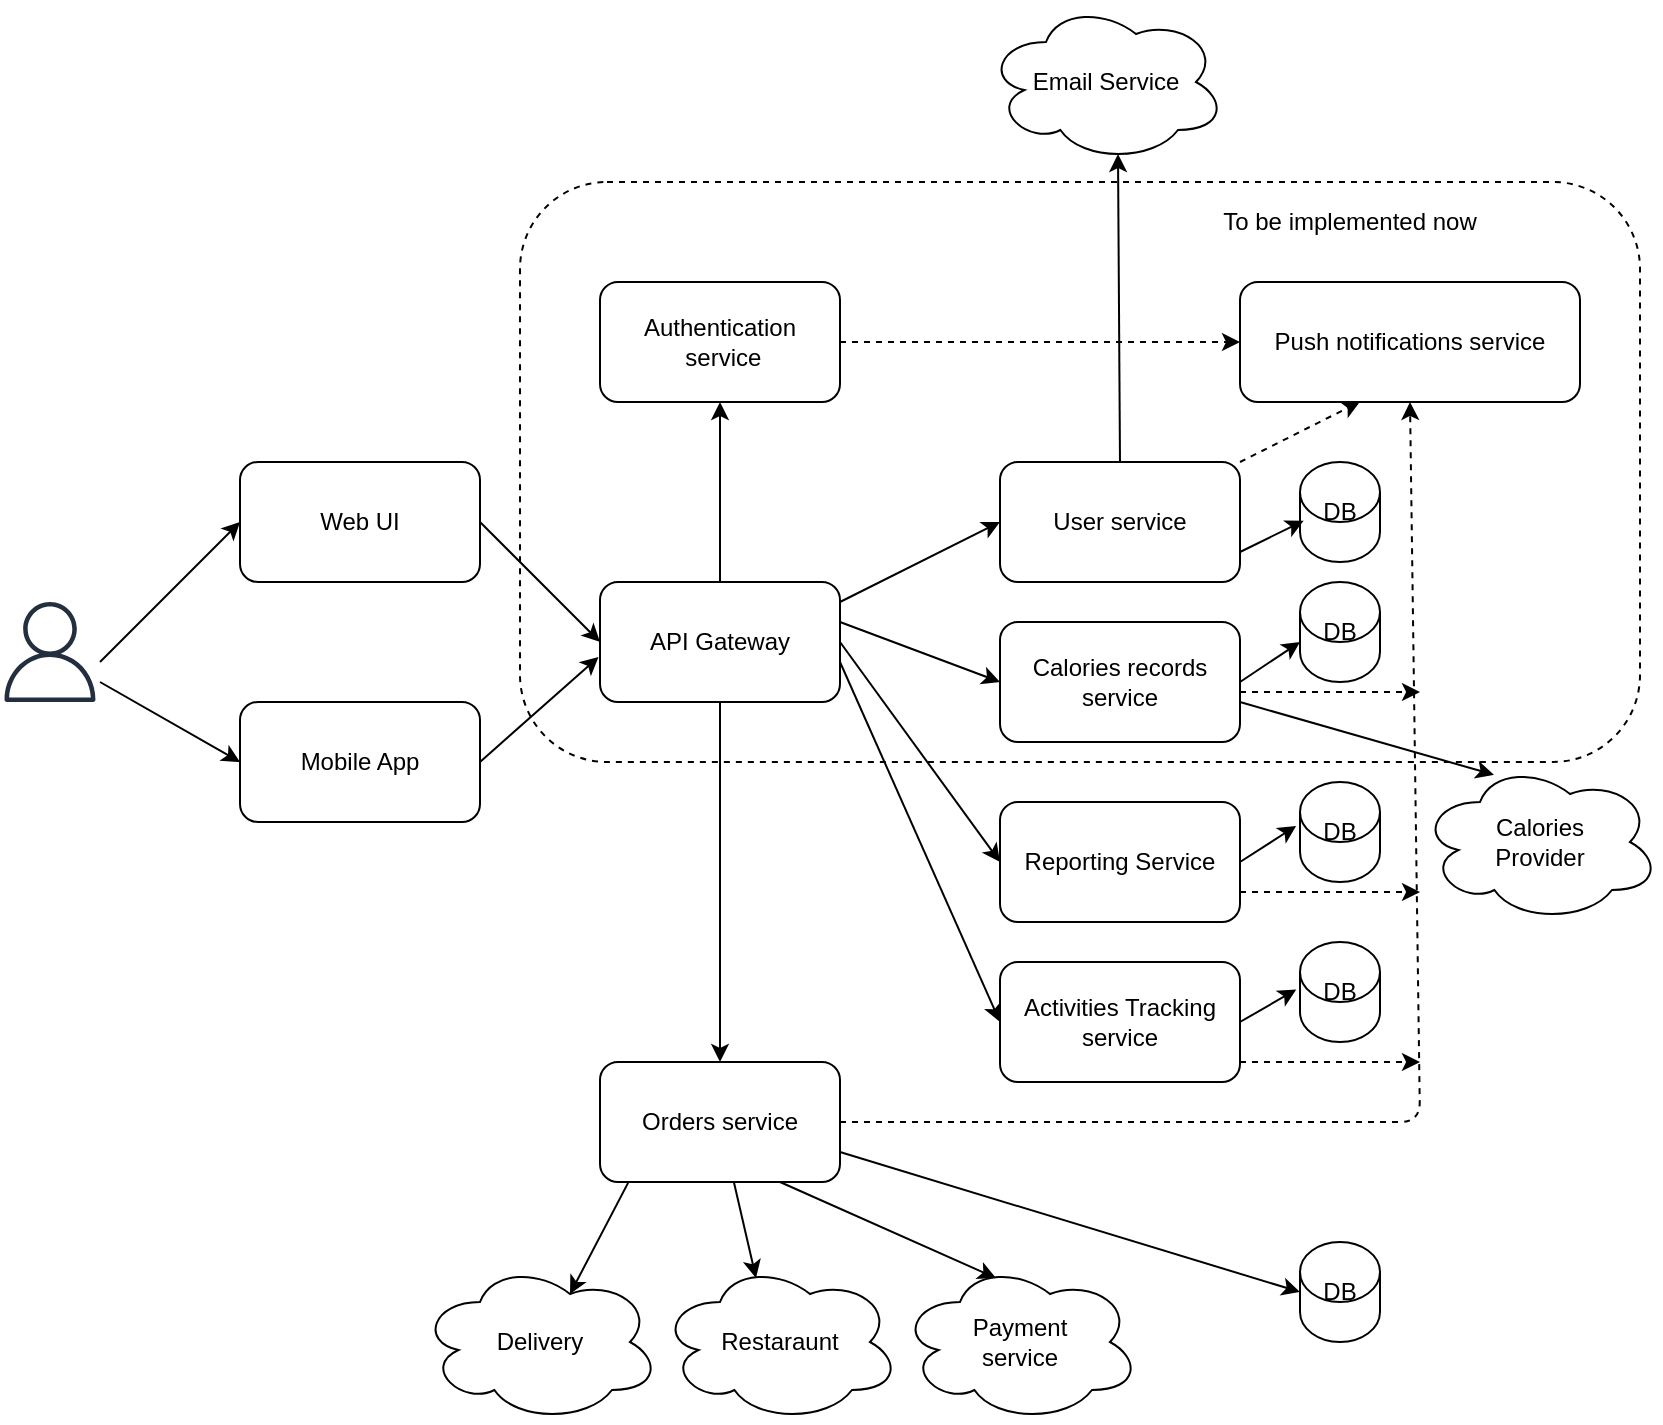 <mxfile version="13.6.0" type="device"><diagram id="VBsnZQDbkcOXuNp-LlpI" name="Page-1"><mxGraphModel dx="1399" dy="716" grid="1" gridSize="10" guides="1" tooltips="1" connect="1" arrows="1" fold="1" page="1" pageScale="1" pageWidth="850" pageHeight="1100" math="0" shadow="0"><root><mxCell id="0"/><mxCell id="1" parent="0"/><mxCell id="WYwqq8RkUjQY7YHP9nIt-11" value="" style="rounded=1;whiteSpace=wrap;html=1;fillColor=none;dashed=1;glass=0;" parent="1" vertex="1"><mxGeometry x="280" y="110" width="560" height="290" as="geometry"/></mxCell><mxCell id="WYwqq8RkUjQY7YHP9nIt-2" value="" style="outlineConnect=0;fontColor=#232F3E;gradientColor=none;fillColor=#232F3E;strokeColor=none;dashed=0;verticalLabelPosition=bottom;verticalAlign=top;align=center;html=1;fontSize=12;fontStyle=0;aspect=fixed;pointerEvents=1;shape=mxgraph.aws4.user;" parent="1" vertex="1"><mxGeometry x="20" y="320" width="50" height="50" as="geometry"/></mxCell><mxCell id="WYwqq8RkUjQY7YHP9nIt-3" value="Web UI" style="rounded=1;whiteSpace=wrap;html=1;" parent="1" vertex="1"><mxGeometry x="140" y="250" width="120" height="60" as="geometry"/></mxCell><mxCell id="WYwqq8RkUjQY7YHP9nIt-1" value="Mobile App" style="rounded=1;whiteSpace=wrap;html=1;" parent="1" vertex="1"><mxGeometry x="140" y="370" width="120" height="60" as="geometry"/></mxCell><mxCell id="WYwqq8RkUjQY7YHP9nIt-4" value="API Gateway" style="rounded=1;whiteSpace=wrap;html=1;" parent="1" vertex="1"><mxGeometry x="320" y="310" width="120" height="60" as="geometry"/></mxCell><mxCell id="WYwqq8RkUjQY7YHP9nIt-5" value="Reporting Service" style="rounded=1;whiteSpace=wrap;html=1;" parent="1" vertex="1"><mxGeometry x="520" y="420" width="120" height="60" as="geometry"/></mxCell><mxCell id="WYwqq8RkUjQY7YHP9nIt-6" value="Calories records service" style="rounded=1;whiteSpace=wrap;html=1;" parent="1" vertex="1"><mxGeometry x="520" y="330" width="120" height="60" as="geometry"/></mxCell><mxCell id="WYwqq8RkUjQY7YHP9nIt-7" value="User service" style="rounded=1;whiteSpace=wrap;html=1;" parent="1" vertex="1"><mxGeometry x="520" y="250" width="120" height="60" as="geometry"/></mxCell><mxCell id="WYwqq8RkUjQY7YHP9nIt-8" value="Authentication&lt;br&gt;&amp;nbsp;service" style="rounded=1;whiteSpace=wrap;html=1;" parent="1" vertex="1"><mxGeometry x="320" y="160" width="120" height="60" as="geometry"/></mxCell><mxCell id="WYwqq8RkUjQY7YHP9nIt-9" value="Activities Tracking service" style="rounded=1;whiteSpace=wrap;html=1;" parent="1" vertex="1"><mxGeometry x="520" y="500" width="120" height="60" as="geometry"/></mxCell><mxCell id="WYwqq8RkUjQY7YHP9nIt-10" value="Orders service" style="rounded=1;whiteSpace=wrap;html=1;" parent="1" vertex="1"><mxGeometry x="320" y="550" width="120" height="60" as="geometry"/></mxCell><mxCell id="WYwqq8RkUjQY7YHP9nIt-12" value="To be implemented now" style="text;html=1;strokeColor=none;fillColor=none;align=center;verticalAlign=middle;whiteSpace=wrap;rounded=0;dashed=1;" parent="1" vertex="1"><mxGeometry x="610" y="120" width="170" height="20" as="geometry"/></mxCell><mxCell id="WYwqq8RkUjQY7YHP9nIt-13" value="DB" style="shape=cylinder2;whiteSpace=wrap;html=1;boundedLbl=1;backgroundOutline=1;size=15;fillColor=none;" parent="1" vertex="1"><mxGeometry x="670" y="250" width="40" height="50" as="geometry"/></mxCell><mxCell id="WYwqq8RkUjQY7YHP9nIt-16" value="" style="endArrow=classic;html=1;entryX=0;entryY=0.5;entryDx=0;entryDy=0;" parent="1" target="WYwqq8RkUjQY7YHP9nIt-3" edge="1"><mxGeometry width="50" height="50" relative="1" as="geometry"><mxPoint x="70" y="350" as="sourcePoint"/><mxPoint x="110" y="300" as="targetPoint"/></mxGeometry></mxCell><mxCell id="WYwqq8RkUjQY7YHP9nIt-17" value="" style="endArrow=classic;html=1;entryX=0;entryY=0.5;entryDx=0;entryDy=0;" parent="1" target="WYwqq8RkUjQY7YHP9nIt-1" edge="1"><mxGeometry width="50" height="50" relative="1" as="geometry"><mxPoint x="70" y="360" as="sourcePoint"/><mxPoint x="120" y="310" as="targetPoint"/></mxGeometry></mxCell><mxCell id="WYwqq8RkUjQY7YHP9nIt-20" value="" style="endArrow=classic;html=1;entryX=0;entryY=0.5;entryDx=0;entryDy=0;" parent="1" target="WYwqq8RkUjQY7YHP9nIt-4" edge="1"><mxGeometry width="50" height="50" relative="1" as="geometry"><mxPoint x="260" y="280" as="sourcePoint"/><mxPoint x="310" y="230" as="targetPoint"/></mxGeometry></mxCell><mxCell id="WYwqq8RkUjQY7YHP9nIt-21" value="" style="endArrow=classic;html=1;entryX=-0.006;entryY=0.625;entryDx=0;entryDy=0;entryPerimeter=0;" parent="1" target="WYwqq8RkUjQY7YHP9nIt-4" edge="1"><mxGeometry width="50" height="50" relative="1" as="geometry"><mxPoint x="260" y="400" as="sourcePoint"/><mxPoint x="310" y="350" as="targetPoint"/></mxGeometry></mxCell><mxCell id="WYwqq8RkUjQY7YHP9nIt-23" value="" style="endArrow=classic;html=1;entryX=0.5;entryY=1;entryDx=0;entryDy=0;" parent="1" target="WYwqq8RkUjQY7YHP9nIt-8" edge="1"><mxGeometry width="50" height="50" relative="1" as="geometry"><mxPoint x="380" y="310" as="sourcePoint"/><mxPoint x="430" y="260" as="targetPoint"/></mxGeometry></mxCell><mxCell id="WYwqq8RkUjQY7YHP9nIt-24" value="" style="endArrow=classic;html=1;entryX=0;entryY=0.5;entryDx=0;entryDy=0;" parent="1" target="WYwqq8RkUjQY7YHP9nIt-7" edge="1"><mxGeometry width="50" height="50" relative="1" as="geometry"><mxPoint x="440" y="320" as="sourcePoint"/><mxPoint x="490" y="270" as="targetPoint"/></mxGeometry></mxCell><mxCell id="WYwqq8RkUjQY7YHP9nIt-25" value="" style="endArrow=classic;html=1;entryX=0.5;entryY=0;entryDx=0;entryDy=0;exitX=0.5;exitY=1;exitDx=0;exitDy=0;" parent="1" source="WYwqq8RkUjQY7YHP9nIt-4" target="WYwqq8RkUjQY7YHP9nIt-10" edge="1"><mxGeometry width="50" height="50" relative="1" as="geometry"><mxPoint x="440" y="370" as="sourcePoint"/><mxPoint x="490" y="320" as="targetPoint"/></mxGeometry></mxCell><mxCell id="WYwqq8RkUjQY7YHP9nIt-26" value="" style="endArrow=classic;html=1;entryX=0;entryY=0.5;entryDx=0;entryDy=0;" parent="1" target="WYwqq8RkUjQY7YHP9nIt-9" edge="1"><mxGeometry width="50" height="50" relative="1" as="geometry"><mxPoint x="440" y="350" as="sourcePoint"/><mxPoint x="490" y="300" as="targetPoint"/></mxGeometry></mxCell><mxCell id="WYwqq8RkUjQY7YHP9nIt-27" value="" style="endArrow=classic;html=1;entryX=0;entryY=0.5;entryDx=0;entryDy=0;" parent="1" target="WYwqq8RkUjQY7YHP9nIt-6" edge="1"><mxGeometry width="50" height="50" relative="1" as="geometry"><mxPoint x="440" y="330" as="sourcePoint"/><mxPoint x="490" y="280" as="targetPoint"/></mxGeometry></mxCell><mxCell id="WYwqq8RkUjQY7YHP9nIt-28" value="" style="endArrow=classic;html=1;entryX=0;entryY=0.5;entryDx=0;entryDy=0;" parent="1" target="WYwqq8RkUjQY7YHP9nIt-5" edge="1"><mxGeometry width="50" height="50" relative="1" as="geometry"><mxPoint x="440" y="340" as="sourcePoint"/><mxPoint x="490" y="290" as="targetPoint"/></mxGeometry></mxCell><mxCell id="WYwqq8RkUjQY7YHP9nIt-29" value="" style="endArrow=classic;html=1;entryX=0.046;entryY=0.587;entryDx=0;entryDy=0;entryPerimeter=0;exitX=1;exitY=0.75;exitDx=0;exitDy=0;" parent="1" target="WYwqq8RkUjQY7YHP9nIt-13" edge="1" source="WYwqq8RkUjQY7YHP9nIt-7"><mxGeometry width="50" height="50" relative="1" as="geometry"><mxPoint x="640" y="280" as="sourcePoint"/><mxPoint x="690" y="230" as="targetPoint"/></mxGeometry></mxCell><mxCell id="WYwqq8RkUjQY7YHP9nIt-30" value="" style="endArrow=classic;html=1;entryX=0;entryY=0.6;entryDx=0;entryDy=0;entryPerimeter=0;exitX=1;exitY=0.5;exitDx=0;exitDy=0;" parent="1" target="WYwqq8RkUjQY7YHP9nIt-43" edge="1" source="WYwqq8RkUjQY7YHP9nIt-6"><mxGeometry width="50" height="50" relative="1" as="geometry"><mxPoint x="640" y="360" as="sourcePoint"/><mxPoint x="720" y="260" as="targetPoint"/></mxGeometry></mxCell><mxCell id="WYwqq8RkUjQY7YHP9nIt-31" value="" style="endArrow=classic;html=1;entryX=0.55;entryY=0.95;entryDx=0;entryDy=0;entryPerimeter=0;" parent="1" target="WYwqq8RkUjQY7YHP9nIt-38" edge="1"><mxGeometry width="50" height="50" relative="1" as="geometry"><mxPoint x="580" y="250" as="sourcePoint"/><mxPoint x="397.391" y="50" as="targetPoint"/></mxGeometry></mxCell><mxCell id="WYwqq8RkUjQY7YHP9nIt-34" value="Calories&lt;br&gt;Provider" style="ellipse;shape=cloud;whiteSpace=wrap;html=1;glass=0;fillColor=#ffffff;" parent="1" vertex="1"><mxGeometry x="730" y="400" width="120" height="80" as="geometry"/></mxCell><mxCell id="WYwqq8RkUjQY7YHP9nIt-37" value="" style="endArrow=classic;html=1;entryX=0.308;entryY=0.08;entryDx=0;entryDy=0;entryPerimeter=0;" parent="1" target="WYwqq8RkUjQY7YHP9nIt-34" edge="1"><mxGeometry width="50" height="50" relative="1" as="geometry"><mxPoint x="640" y="370" as="sourcePoint"/><mxPoint x="690" y="320" as="targetPoint"/></mxGeometry></mxCell><mxCell id="WYwqq8RkUjQY7YHP9nIt-38" value="Email Service" style="ellipse;shape=cloud;whiteSpace=wrap;html=1;glass=0;fillColor=#ffffff;" parent="1" vertex="1"><mxGeometry x="513" y="20" width="120" height="80" as="geometry"/></mxCell><mxCell id="WYwqq8RkUjQY7YHP9nIt-39" value="Payment &lt;br&gt;service" style="ellipse;shape=cloud;whiteSpace=wrap;html=1;glass=0;fillColor=#ffffff;" parent="1" vertex="1"><mxGeometry x="470" y="650" width="120" height="80" as="geometry"/></mxCell><mxCell id="WYwqq8RkUjQY7YHP9nIt-40" value="" style="endArrow=classic;html=1;entryX=0.4;entryY=0.1;entryDx=0;entryDy=0;entryPerimeter=0;exitX=0.75;exitY=1;exitDx=0;exitDy=0;" parent="1" source="WYwqq8RkUjQY7YHP9nIt-10" target="WYwqq8RkUjQY7YHP9nIt-39" edge="1"><mxGeometry width="50" height="50" relative="1" as="geometry"><mxPoint x="640" y="660" as="sourcePoint"/><mxPoint x="690" y="610" as="targetPoint"/></mxGeometry></mxCell><mxCell id="WYwqq8RkUjQY7YHP9nIt-41" value="Restaraunt" style="ellipse;shape=cloud;whiteSpace=wrap;html=1;glass=0;fillColor=#ffffff;" parent="1" vertex="1"><mxGeometry x="350" y="650" width="120" height="80" as="geometry"/></mxCell><mxCell id="WYwqq8RkUjQY7YHP9nIt-42" value="" style="endArrow=classic;html=1;entryX=0.4;entryY=0.1;entryDx=0;entryDy=0;entryPerimeter=0;" parent="1" source="WYwqq8RkUjQY7YHP9nIt-10" target="WYwqq8RkUjQY7YHP9nIt-41" edge="1"><mxGeometry width="50" height="50" relative="1" as="geometry"><mxPoint x="620" y="740" as="sourcePoint"/><mxPoint x="670" y="690" as="targetPoint"/></mxGeometry></mxCell><mxCell id="WYwqq8RkUjQY7YHP9nIt-43" value="DB" style="shape=cylinder2;whiteSpace=wrap;html=1;boundedLbl=1;backgroundOutline=1;size=15;fillColor=none;" parent="1" vertex="1"><mxGeometry x="670" y="310" width="40" height="50" as="geometry"/></mxCell><mxCell id="WYwqq8RkUjQY7YHP9nIt-44" value="DB" style="shape=cylinder2;whiteSpace=wrap;html=1;boundedLbl=1;backgroundOutline=1;size=15;fillColor=none;" parent="1" vertex="1"><mxGeometry x="670" y="410" width="40" height="50" as="geometry"/></mxCell><mxCell id="WYwqq8RkUjQY7YHP9nIt-45" value="DB" style="shape=cylinder2;whiteSpace=wrap;html=1;boundedLbl=1;backgroundOutline=1;size=15;fillColor=none;" parent="1" vertex="1"><mxGeometry x="670" y="490" width="40" height="50" as="geometry"/></mxCell><mxCell id="WYwqq8RkUjQY7YHP9nIt-46" value="DB" style="shape=cylinder2;whiteSpace=wrap;html=1;boundedLbl=1;backgroundOutline=1;size=15;fillColor=none;" parent="1" vertex="1"><mxGeometry x="670" y="640" width="40" height="50" as="geometry"/></mxCell><mxCell id="WYwqq8RkUjQY7YHP9nIt-47" value="" style="endArrow=classic;html=1;entryX=-0.047;entryY=0.439;entryDx=0;entryDy=0;entryPerimeter=0;" parent="1" target="WYwqq8RkUjQY7YHP9nIt-44" edge="1"><mxGeometry width="50" height="50" relative="1" as="geometry"><mxPoint x="640" y="450" as="sourcePoint"/><mxPoint x="690" y="400" as="targetPoint"/></mxGeometry></mxCell><mxCell id="WYwqq8RkUjQY7YHP9nIt-48" value="" style="endArrow=classic;html=1;exitX=1;exitY=0.5;exitDx=0;exitDy=0;entryX=-0.047;entryY=0.476;entryDx=0;entryDy=0;entryPerimeter=0;" parent="1" source="WYwqq8RkUjQY7YHP9nIt-9" target="WYwqq8RkUjQY7YHP9nIt-45" edge="1"><mxGeometry width="50" height="50" relative="1" as="geometry"><mxPoint x="400" y="580" as="sourcePoint"/><mxPoint x="450" y="530" as="targetPoint"/></mxGeometry></mxCell><mxCell id="WYwqq8RkUjQY7YHP9nIt-49" value="" style="endArrow=classic;html=1;exitX=1;exitY=0.75;exitDx=0;exitDy=0;" parent="1" source="WYwqq8RkUjQY7YHP9nIt-10" edge="1"><mxGeometry width="50" height="50" relative="1" as="geometry"><mxPoint x="640" y="660" as="sourcePoint"/><mxPoint x="670" y="665" as="targetPoint"/></mxGeometry></mxCell><mxCell id="WYwqq8RkUjQY7YHP9nIt-50" value="Delivery" style="ellipse;shape=cloud;whiteSpace=wrap;html=1;glass=0;fillColor=#ffffff;" parent="1" vertex="1"><mxGeometry x="230" y="650" width="120" height="80" as="geometry"/></mxCell><mxCell id="WYwqq8RkUjQY7YHP9nIt-51" value="" style="endArrow=classic;html=1;exitX=0.117;exitY=1.007;exitDx=0;exitDy=0;exitPerimeter=0;entryX=0.625;entryY=0.2;entryDx=0;entryDy=0;entryPerimeter=0;" parent="1" source="WYwqq8RkUjQY7YHP9nIt-10" target="WYwqq8RkUjQY7YHP9nIt-50" edge="1"><mxGeometry width="50" height="50" relative="1" as="geometry"><mxPoint x="400" y="640" as="sourcePoint"/><mxPoint x="450" y="590" as="targetPoint"/></mxGeometry></mxCell><mxCell id="p9zs2GpxcbFgL0qw_Klt-1" value="Push notifications service" style="rounded=1;whiteSpace=wrap;html=1;" vertex="1" parent="1"><mxGeometry x="640" y="160" width="170" height="60" as="geometry"/></mxCell><mxCell id="p9zs2GpxcbFgL0qw_Klt-2" value="" style="endArrow=classic;html=1;entryX=0;entryY=0.5;entryDx=0;entryDy=0;dashed=1;" edge="1" parent="1" target="p9zs2GpxcbFgL0qw_Klt-1"><mxGeometry width="50" height="50" relative="1" as="geometry"><mxPoint x="440" y="190" as="sourcePoint"/><mxPoint x="490" y="150" as="targetPoint"/></mxGeometry></mxCell><mxCell id="p9zs2GpxcbFgL0qw_Klt-3" value="" style="endArrow=classic;html=1;dashed=1;entryX=0.5;entryY=1;entryDx=0;entryDy=0;" edge="1" parent="1" target="p9zs2GpxcbFgL0qw_Klt-1"><mxGeometry width="50" height="50" relative="1" as="geometry"><mxPoint x="440" y="580" as="sourcePoint"/><mxPoint x="730" y="490" as="targetPoint"/><Array as="points"><mxPoint x="730" y="580"/></Array></mxGeometry></mxCell><mxCell id="p9zs2GpxcbFgL0qw_Klt-4" value="" style="endArrow=classic;html=1;dashed=1;entryX=0.353;entryY=0.998;entryDx=0;entryDy=0;entryPerimeter=0;" edge="1" parent="1" target="p9zs2GpxcbFgL0qw_Klt-1"><mxGeometry width="50" height="50" relative="1" as="geometry"><mxPoint x="640" y="250" as="sourcePoint"/><mxPoint x="690" y="200" as="targetPoint"/></mxGeometry></mxCell><mxCell id="p9zs2GpxcbFgL0qw_Klt-5" value="" style="endArrow=classic;html=1;dashed=1;" edge="1" parent="1"><mxGeometry width="50" height="50" relative="1" as="geometry"><mxPoint x="640" y="365" as="sourcePoint"/><mxPoint x="730" y="365" as="targetPoint"/></mxGeometry></mxCell><mxCell id="p9zs2GpxcbFgL0qw_Klt-6" value="" style="endArrow=classic;html=1;dashed=1;" edge="1" parent="1"><mxGeometry width="50" height="50" relative="1" as="geometry"><mxPoint x="640" y="465" as="sourcePoint"/><mxPoint x="730" y="465" as="targetPoint"/></mxGeometry></mxCell><mxCell id="p9zs2GpxcbFgL0qw_Klt-7" value="" style="endArrow=classic;html=1;dashed=1;" edge="1" parent="1"><mxGeometry width="50" height="50" relative="1" as="geometry"><mxPoint x="640" y="550" as="sourcePoint"/><mxPoint x="730" y="550" as="targetPoint"/></mxGeometry></mxCell></root></mxGraphModel></diagram></mxfile>
